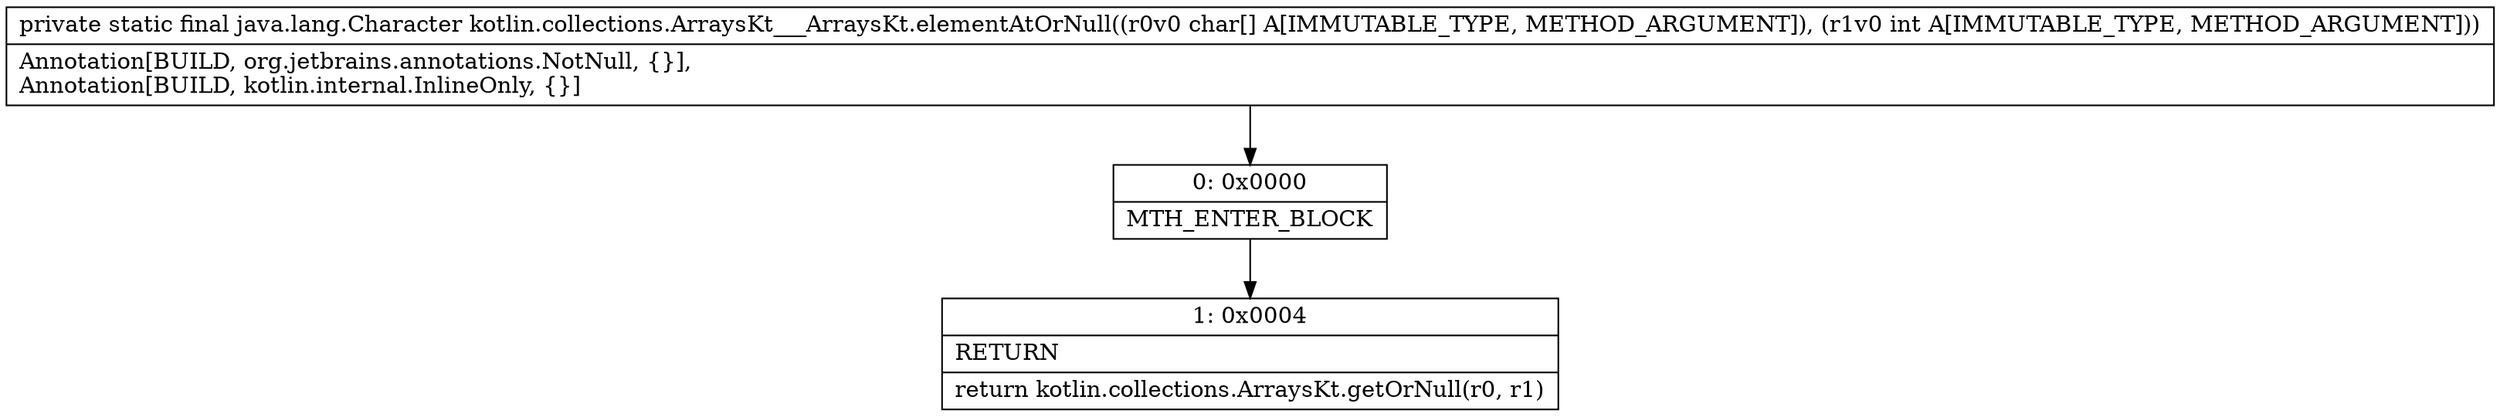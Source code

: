 digraph "CFG forkotlin.collections.ArraysKt___ArraysKt.elementAtOrNull([CI)Ljava\/lang\/Character;" {
Node_0 [shape=record,label="{0\:\ 0x0000|MTH_ENTER_BLOCK\l}"];
Node_1 [shape=record,label="{1\:\ 0x0004|RETURN\l|return kotlin.collections.ArraysKt.getOrNull(r0, r1)\l}"];
MethodNode[shape=record,label="{private static final java.lang.Character kotlin.collections.ArraysKt___ArraysKt.elementAtOrNull((r0v0 char[] A[IMMUTABLE_TYPE, METHOD_ARGUMENT]), (r1v0 int A[IMMUTABLE_TYPE, METHOD_ARGUMENT]))  | Annotation[BUILD, org.jetbrains.annotations.NotNull, \{\}], \lAnnotation[BUILD, kotlin.internal.InlineOnly, \{\}]\l}"];
MethodNode -> Node_0;
Node_0 -> Node_1;
}

